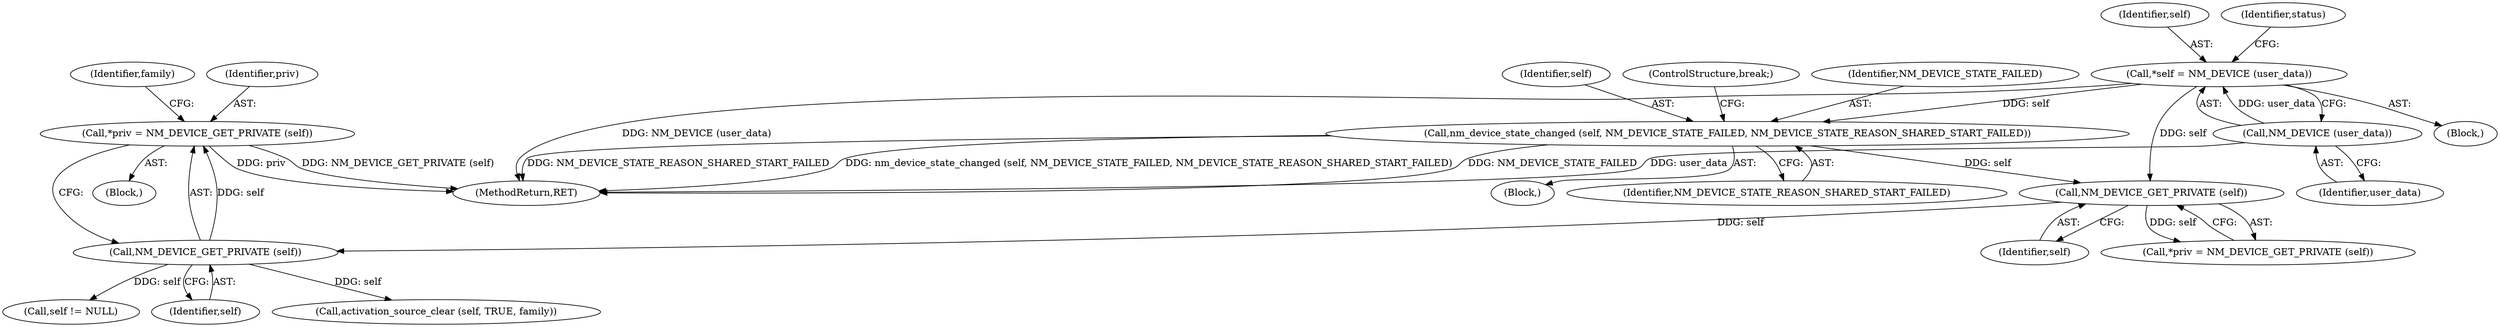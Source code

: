 digraph "0_NetworkManager_d5fc88e573fa58b93034b04d35a2454f5d28cad9@pointer" {
"1003429" [label="(Call,*priv = NM_DEVICE_GET_PRIVATE (self))"];
"1003431" [label="(Call,NM_DEVICE_GET_PRIVATE (self))"];
"1003375" [label="(Call,NM_DEVICE_GET_PRIVATE (self))"];
"1003364" [label="(Call,nm_device_state_changed (self, NM_DEVICE_STATE_FAILED, NM_DEVICE_STATE_REASON_SHARED_START_FAILED))"];
"1003356" [label="(Call,*self = NM_DEVICE (user_data))"];
"1003358" [label="(Call,NM_DEVICE (user_data))"];
"1003357" [label="(Identifier,self)"];
"1003358" [label="(Call,NM_DEVICE (user_data))"];
"1003354" [label="(Block,)"];
"1003365" [label="(Identifier,self)"];
"1003362" [label="(Block,)"];
"1003503" [label="(Call,self != NULL)"];
"1003364" [label="(Call,nm_device_state_changed (self, NM_DEVICE_STATE_FAILED, NM_DEVICE_STATE_REASON_SHARED_START_FAILED))"];
"1003367" [label="(Identifier,NM_DEVICE_STATE_REASON_SHARED_START_FAILED)"];
"1003437" [label="(Identifier,family)"];
"1003373" [label="(Call,*priv = NM_DEVICE_GET_PRIVATE (self))"];
"1003356" [label="(Call,*self = NM_DEVICE (user_data))"];
"1003427" [label="(Block,)"];
"1003376" [label="(Identifier,self)"];
"1003432" [label="(Identifier,self)"];
"1003368" [label="(ControlStructure,break;)"];
"1003431" [label="(Call,NM_DEVICE_GET_PRIVATE (self))"];
"1003375" [label="(Call,NM_DEVICE_GET_PRIVATE (self))"];
"1003361" [label="(Identifier,status)"];
"1003429" [label="(Call,*priv = NM_DEVICE_GET_PRIVATE (self))"];
"1007368" [label="(MethodReturn,RET)"];
"1003359" [label="(Identifier,user_data)"];
"1003430" [label="(Identifier,priv)"];
"1003482" [label="(Call,activation_source_clear (self, TRUE, family))"];
"1003366" [label="(Identifier,NM_DEVICE_STATE_FAILED)"];
"1003429" -> "1003427"  [label="AST: "];
"1003429" -> "1003431"  [label="CFG: "];
"1003430" -> "1003429"  [label="AST: "];
"1003431" -> "1003429"  [label="AST: "];
"1003437" -> "1003429"  [label="CFG: "];
"1003429" -> "1007368"  [label="DDG: priv"];
"1003429" -> "1007368"  [label="DDG: NM_DEVICE_GET_PRIVATE (self)"];
"1003431" -> "1003429"  [label="DDG: self"];
"1003431" -> "1003432"  [label="CFG: "];
"1003432" -> "1003431"  [label="AST: "];
"1003375" -> "1003431"  [label="DDG: self"];
"1003431" -> "1003482"  [label="DDG: self"];
"1003431" -> "1003503"  [label="DDG: self"];
"1003375" -> "1003373"  [label="AST: "];
"1003375" -> "1003376"  [label="CFG: "];
"1003376" -> "1003375"  [label="AST: "];
"1003373" -> "1003375"  [label="CFG: "];
"1003375" -> "1003373"  [label="DDG: self"];
"1003364" -> "1003375"  [label="DDG: self"];
"1003356" -> "1003375"  [label="DDG: self"];
"1003364" -> "1003362"  [label="AST: "];
"1003364" -> "1003367"  [label="CFG: "];
"1003365" -> "1003364"  [label="AST: "];
"1003366" -> "1003364"  [label="AST: "];
"1003367" -> "1003364"  [label="AST: "];
"1003368" -> "1003364"  [label="CFG: "];
"1003364" -> "1007368"  [label="DDG: NM_DEVICE_STATE_REASON_SHARED_START_FAILED"];
"1003364" -> "1007368"  [label="DDG: nm_device_state_changed (self, NM_DEVICE_STATE_FAILED, NM_DEVICE_STATE_REASON_SHARED_START_FAILED)"];
"1003364" -> "1007368"  [label="DDG: NM_DEVICE_STATE_FAILED"];
"1003356" -> "1003364"  [label="DDG: self"];
"1003356" -> "1003354"  [label="AST: "];
"1003356" -> "1003358"  [label="CFG: "];
"1003357" -> "1003356"  [label="AST: "];
"1003358" -> "1003356"  [label="AST: "];
"1003361" -> "1003356"  [label="CFG: "];
"1003356" -> "1007368"  [label="DDG: NM_DEVICE (user_data)"];
"1003358" -> "1003356"  [label="DDG: user_data"];
"1003358" -> "1003359"  [label="CFG: "];
"1003359" -> "1003358"  [label="AST: "];
"1003358" -> "1007368"  [label="DDG: user_data"];
}
